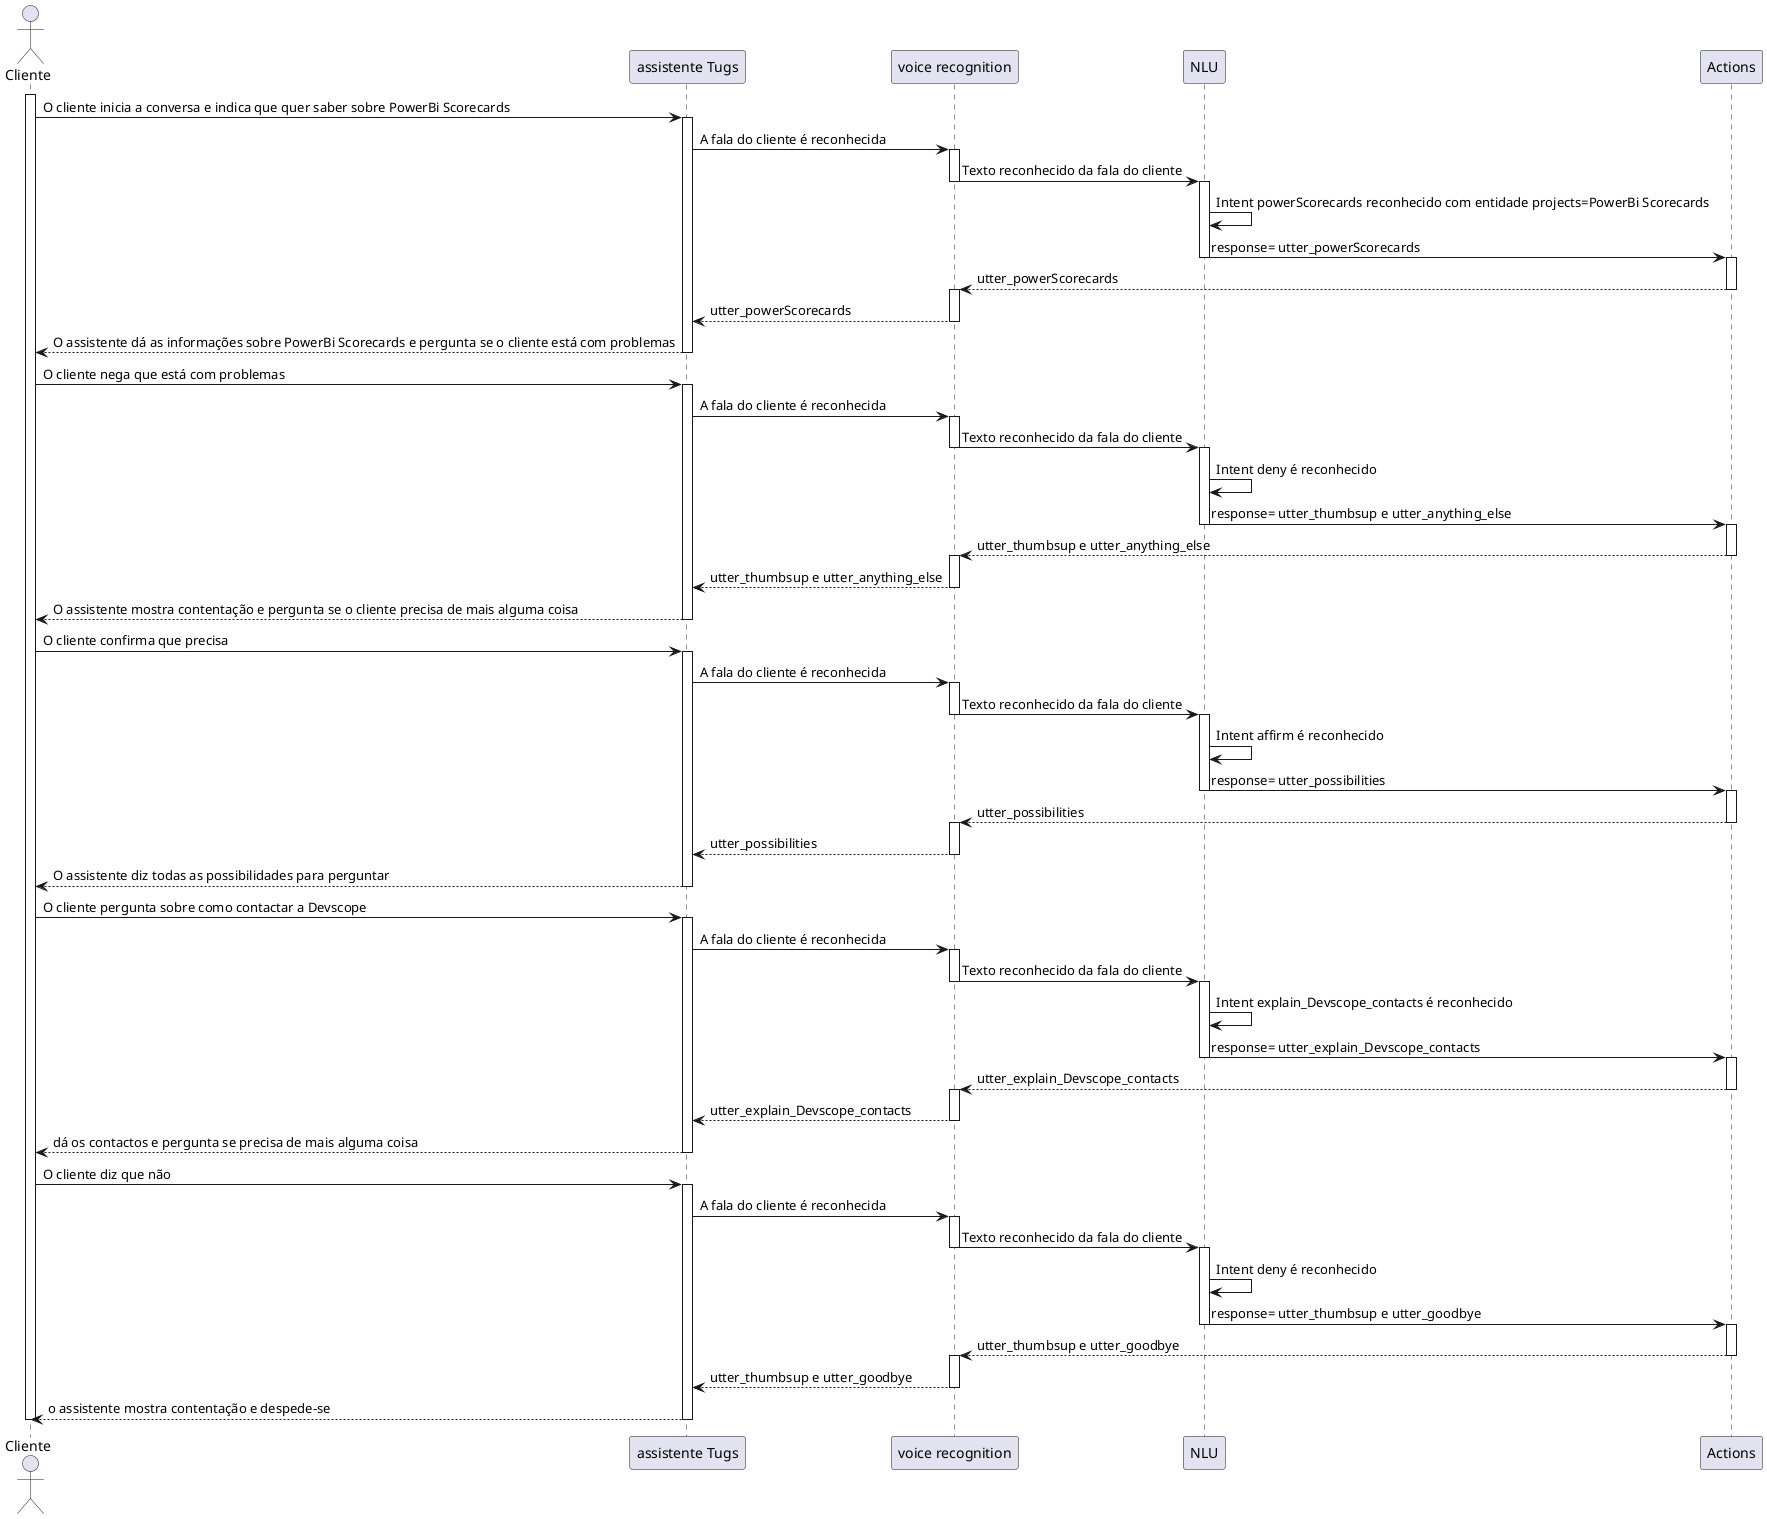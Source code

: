 @startuml seqDiagScore

actor Cliente
participant Bot as "assistente Tugs"
participant speech_recognizer as "voice recognition"
participant NLU as "NLU"
participant Actions as "Actions"


activate Cliente

Cliente -> Bot: O cliente inicia a conversa e indica que quer saber sobre PowerBi Scorecards
activate Bot
Bot -> speech_recognizer: A fala do cliente é reconhecida
activate speech_recognizer
speech_recognizer -> NLU: Texto reconhecido da fala do cliente
deactivate speech_recognizer
activate NLU
NLU -> NLU: Intent powerScorecards reconhecido com entidade projects=PowerBi Scorecards
NLU -> Actions: response= utter_powerScorecards
deactivate NLU
activate Actions
deactivate NLU
Actions --> speech_recognizer: utter_powerScorecards
deactivate Actions

activate speech_recognizer
speech_recognizer --> Bot: utter_powerScorecards
deactivate speech_recognizer

Bot --> Cliente: O assistente dá as informações sobre PowerBi Scorecards e pergunta se o cliente está com problemas
deactivate Bot

Cliente -> Bot: O cliente nega que está com problemas
activate Bot
Bot -> speech_recognizer: A fala do cliente é reconhecida
activate speech_recognizer
speech_recognizer -> NLU: Texto reconhecido da fala do cliente
deactivate speech_recognizer
activate NLU
NLU -> NLU: Intent deny é reconhecido 
NLU -> Actions: response= utter_thumbsup e utter_anything_else
deactivate NLU
activate Actions
deactivate NLU
Actions --> speech_recognizer: utter_thumbsup e utter_anything_else
deactivate Actions

activate speech_recognizer
speech_recognizer --> Bot: utter_thumbsup e utter_anything_else
deactivate speech_recognizer

Bot --> Cliente: O assistente mostra contentação e pergunta se o cliente precisa de mais alguma coisa
deactivate Bot

Cliente -> Bot: O cliente confirma que precisa
activate Bot
Bot -> speech_recognizer: A fala do cliente é reconhecida
activate speech_recognizer
speech_recognizer -> NLU: Texto reconhecido da fala do cliente
deactivate speech_recognizer
activate NLU
NLU -> NLU: Intent affirm é reconhecido 
NLU -> Actions: response= utter_possibilities
deactivate NLU
activate Actions
deactivate NLU
Actions --> speech_recognizer: utter_possibilities 
deactivate Actions

activate speech_recognizer
speech_recognizer --> Bot: utter_possibilities
deactivate speech_recognizer

Bot --> Cliente: O assistente diz todas as possibilidades para perguntar
deactivate Bot

Cliente -> Bot: O cliente pergunta sobre como contactar a Devscope
activate Bot
Bot -> speech_recognizer: A fala do cliente é reconhecida
activate speech_recognizer
speech_recognizer -> NLU: Texto reconhecido da fala do cliente
deactivate speech_recognizer
activate NLU
NLU -> NLU: Intent explain_Devscope_contacts é reconhecido 
NLU -> Actions: response= utter_explain_Devscope_contacts
deactivate NLU
activate Actions
deactivate NLU
Actions --> speech_recognizer: utter_explain_Devscope_contacts 
deactivate Actions

activate speech_recognizer
speech_recognizer --> Bot: utter_explain_Devscope_contacts
deactivate speech_recognizer

Bot --> Cliente: dá os contactos e pergunta se precisa de mais alguma coisa
deactivate Bot

Cliente -> Bot: O cliente diz que não
activate Bot
Bot -> speech_recognizer: A fala do cliente é reconhecida
activate speech_recognizer
speech_recognizer -> NLU: Texto reconhecido da fala do cliente
deactivate speech_recognizer
activate NLU
NLU -> NLU: Intent deny é reconhecido 
NLU -> Actions: response= utter_thumbsup e utter_goodbye
deactivate NLU
activate Actions
deactivate NLU
Actions --> speech_recognizer: utter_thumbsup e utter_goodbye
deactivate Actions

activate speech_recognizer
speech_recognizer --> Bot: utter_thumbsup e utter_goodbye
deactivate speech_recognizer


Bot --> Cliente: o assistente mostra contentação e despede-se 
deactivate Bot

deactivate Cliente

@enduml
